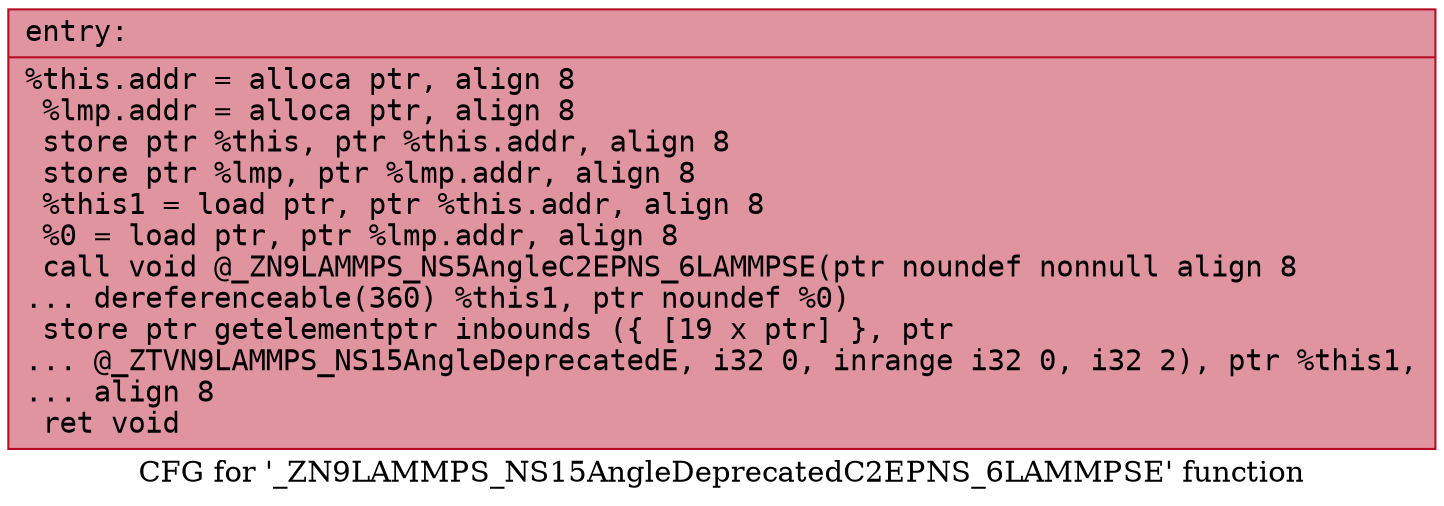 digraph "CFG for '_ZN9LAMMPS_NS15AngleDeprecatedC2EPNS_6LAMMPSE' function" {
	label="CFG for '_ZN9LAMMPS_NS15AngleDeprecatedC2EPNS_6LAMMPSE' function";

	Node0x563a5e251f90 [shape=record,color="#b70d28ff", style=filled, fillcolor="#b70d2870" fontname="Courier",label="{entry:\l|  %this.addr = alloca ptr, align 8\l  %lmp.addr = alloca ptr, align 8\l  store ptr %this, ptr %this.addr, align 8\l  store ptr %lmp, ptr %lmp.addr, align 8\l  %this1 = load ptr, ptr %this.addr, align 8\l  %0 = load ptr, ptr %lmp.addr, align 8\l  call void @_ZN9LAMMPS_NS5AngleC2EPNS_6LAMMPSE(ptr noundef nonnull align 8\l... dereferenceable(360) %this1, ptr noundef %0)\l  store ptr getelementptr inbounds (\{ [19 x ptr] \}, ptr\l... @_ZTVN9LAMMPS_NS15AngleDeprecatedE, i32 0, inrange i32 0, i32 2), ptr %this1,\l... align 8\l  ret void\l}"];
}
